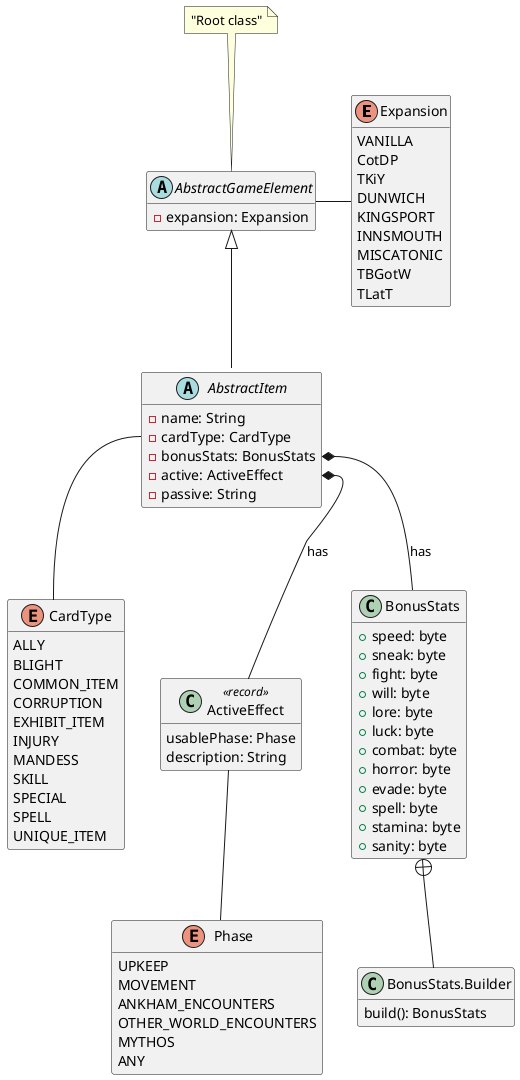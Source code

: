 @startuml test
enum Expansion {
    VANILLA
    CotDP
    TKiY
    DUNWICH
    KINGSPORT
    INNSMOUTH
    MISCATONIC
    TBGotW
    TLatT
}

enum Phase {
    UPKEEP
    MOVEMENT
    ANKHAM_ENCOUNTERS
    OTHER_WORLD_ENCOUNTERS
    MYTHOS
    ANY
}

enum CardType {
    ALLY
    BLIGHT
    COMMON_ITEM
    CORRUPTION
    EXHIBIT_ITEM
    INJURY
    MANDESS
    SKILL
    SPECIAL
    SPELL
    UNIQUE_ITEM
}

abstract class AbstractGameElement {
    - expansion: Expansion
}
note top: "Root class"
AbstractGameElement - Expansion

abstract class AbstractItem extends AbstractGameElement {
    - name: String
    - cardType: CardType
    - bonusStats: BonusStats
    - active: ActiveEffect
    - passive: String
}
AbstractItem::cardType -- CardType
AbstractItem::active *-- ActiveEffect : has
AbstractItem::bonusStats *-- BonusStats : has

class ActiveEffect <<record>> {
    usablePhase: Phase
    description: String
}
ActiveEffect -- Phase

class BonusStats {
    + speed: byte
    + sneak: byte
    + fight: byte
    + will: byte
    + lore: byte
    + luck: byte
    + combat: byte
    + horror: byte
    + evade: byte
    + spell: byte
    + stamina: byte
    + sanity: byte
}
BonusStats +-- BonusStatsBuilder

class BonusStatsBuilder as "BonusStats.Builder" {
    build(): BonusStats
}

hide empty members

@enduml